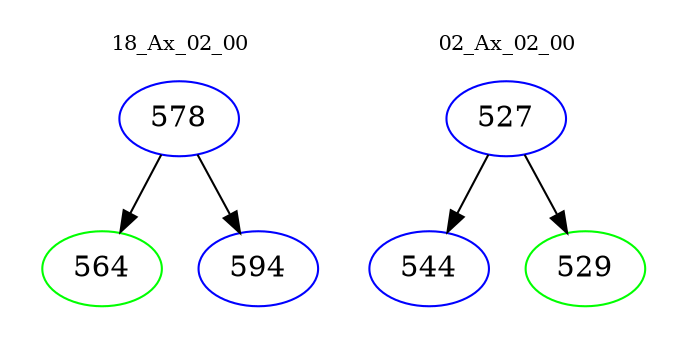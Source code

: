 digraph{
subgraph cluster_0 {
color = white
label = "18_Ax_02_00";
fontsize=10;
T0_578 [label="578", color="blue"]
T0_578 -> T0_564 [color="black"]
T0_564 [label="564", color="green"]
T0_578 -> T0_594 [color="black"]
T0_594 [label="594", color="blue"]
}
subgraph cluster_1 {
color = white
label = "02_Ax_02_00";
fontsize=10;
T1_527 [label="527", color="blue"]
T1_527 -> T1_544 [color="black"]
T1_544 [label="544", color="blue"]
T1_527 -> T1_529 [color="black"]
T1_529 [label="529", color="green"]
}
}
